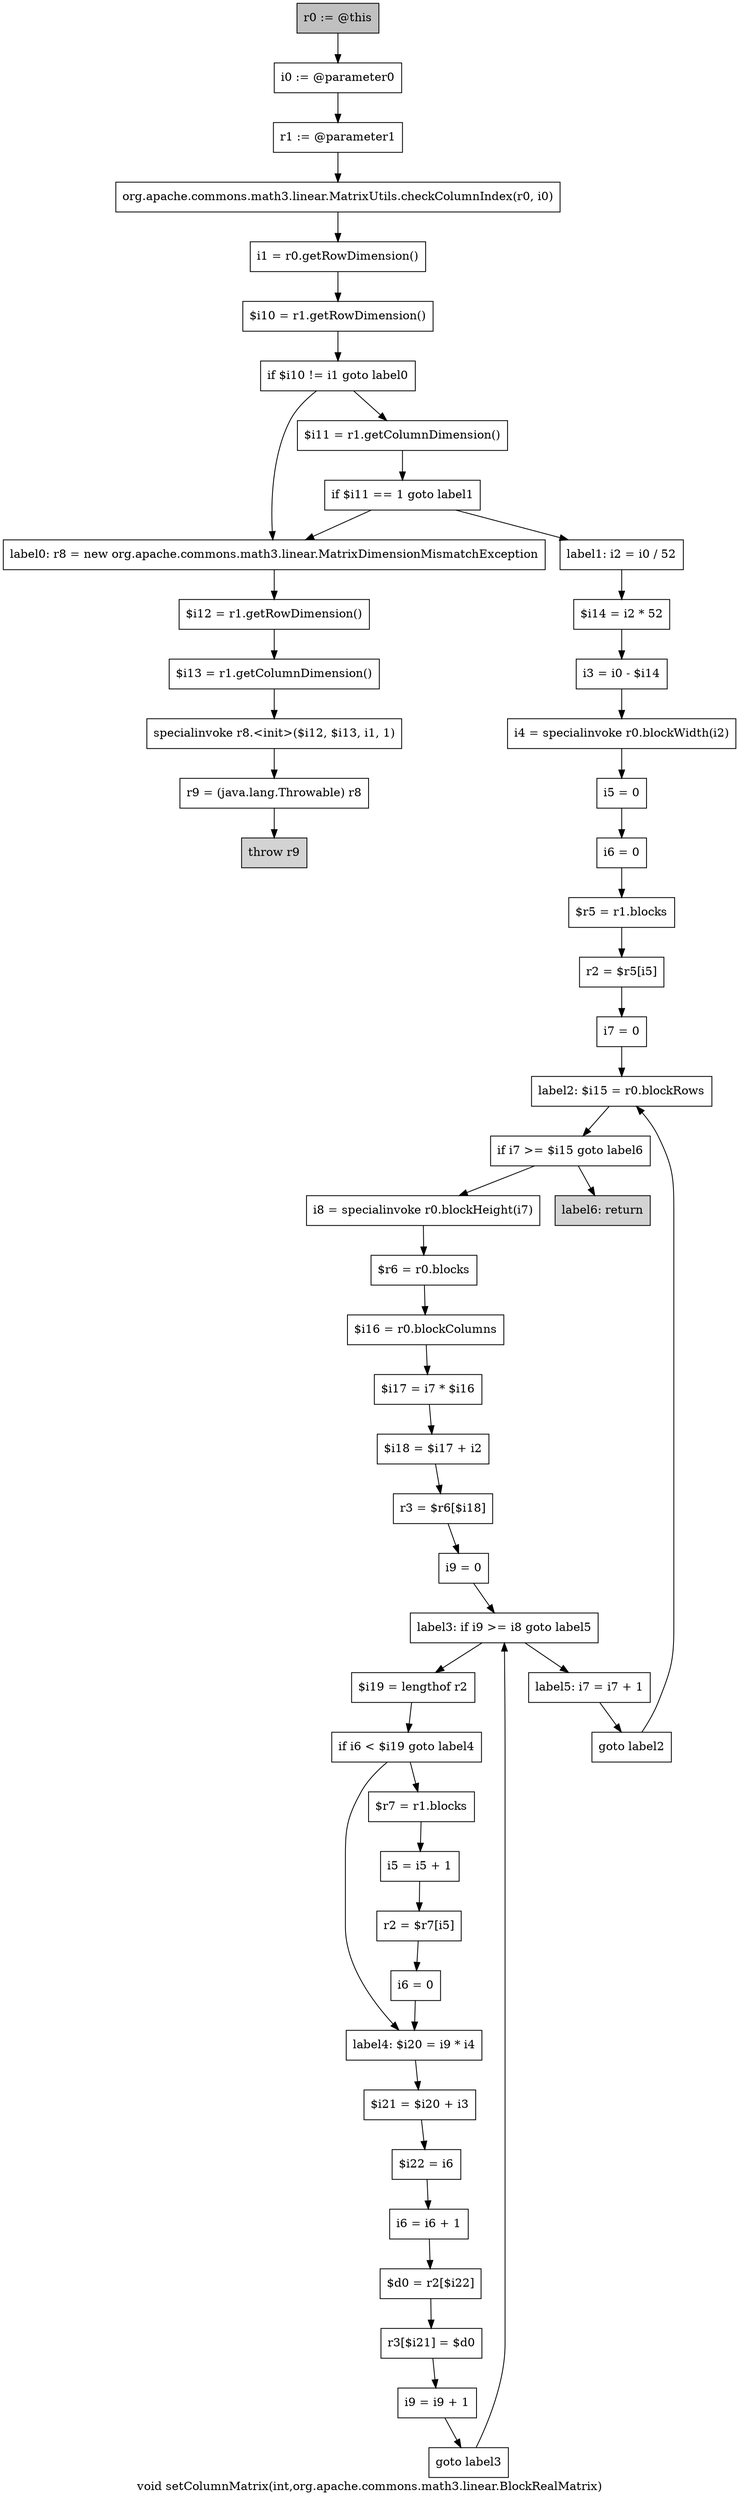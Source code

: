digraph "void setColumnMatrix(int,org.apache.commons.math3.linear.BlockRealMatrix)" {
    label="void setColumnMatrix(int,org.apache.commons.math3.linear.BlockRealMatrix)";
    node [shape=box];
    "0" [style=filled,fillcolor=gray,label="r0 := @this",];
    "1" [label="i0 := @parameter0",];
    "0"->"1";
    "2" [label="r1 := @parameter1",];
    "1"->"2";
    "3" [label="org.apache.commons.math3.linear.MatrixUtils.checkColumnIndex(r0, i0)",];
    "2"->"3";
    "4" [label="i1 = r0.getRowDimension()",];
    "3"->"4";
    "5" [label="$i10 = r1.getRowDimension()",];
    "4"->"5";
    "6" [label="if $i10 != i1 goto label0",];
    "5"->"6";
    "7" [label="$i11 = r1.getColumnDimension()",];
    "6"->"7";
    "9" [label="label0: r8 = new org.apache.commons.math3.linear.MatrixDimensionMismatchException",];
    "6"->"9";
    "8" [label="if $i11 == 1 goto label1",];
    "7"->"8";
    "8"->"9";
    "15" [label="label1: i2 = i0 / 52",];
    "8"->"15";
    "10" [label="$i12 = r1.getRowDimension()",];
    "9"->"10";
    "11" [label="$i13 = r1.getColumnDimension()",];
    "10"->"11";
    "12" [label="specialinvoke r8.<init>($i12, $i13, i1, 1)",];
    "11"->"12";
    "13" [label="r9 = (java.lang.Throwable) r8",];
    "12"->"13";
    "14" [style=filled,fillcolor=lightgray,label="throw r9",];
    "13"->"14";
    "16" [label="$i14 = i2 * 52",];
    "15"->"16";
    "17" [label="i3 = i0 - $i14",];
    "16"->"17";
    "18" [label="i4 = specialinvoke r0.blockWidth(i2)",];
    "17"->"18";
    "19" [label="i5 = 0",];
    "18"->"19";
    "20" [label="i6 = 0",];
    "19"->"20";
    "21" [label="$r5 = r1.blocks",];
    "20"->"21";
    "22" [label="r2 = $r5[i5]",];
    "21"->"22";
    "23" [label="i7 = 0",];
    "22"->"23";
    "24" [label="label2: $i15 = r0.blockRows",];
    "23"->"24";
    "25" [label="if i7 >= $i15 goto label6",];
    "24"->"25";
    "26" [label="i8 = specialinvoke r0.blockHeight(i7)",];
    "25"->"26";
    "50" [style=filled,fillcolor=lightgray,label="label6: return",];
    "25"->"50";
    "27" [label="$r6 = r0.blocks",];
    "26"->"27";
    "28" [label="$i16 = r0.blockColumns",];
    "27"->"28";
    "29" [label="$i17 = i7 * $i16",];
    "28"->"29";
    "30" [label="$i18 = $i17 + i2",];
    "29"->"30";
    "31" [label="r3 = $r6[$i18]",];
    "30"->"31";
    "32" [label="i9 = 0",];
    "31"->"32";
    "33" [label="label3: if i9 >= i8 goto label5",];
    "32"->"33";
    "34" [label="$i19 = lengthof r2",];
    "33"->"34";
    "48" [label="label5: i7 = i7 + 1",];
    "33"->"48";
    "35" [label="if i6 < $i19 goto label4",];
    "34"->"35";
    "36" [label="$r7 = r1.blocks",];
    "35"->"36";
    "40" [label="label4: $i20 = i9 * i4",];
    "35"->"40";
    "37" [label="i5 = i5 + 1",];
    "36"->"37";
    "38" [label="r2 = $r7[i5]",];
    "37"->"38";
    "39" [label="i6 = 0",];
    "38"->"39";
    "39"->"40";
    "41" [label="$i21 = $i20 + i3",];
    "40"->"41";
    "42" [label="$i22 = i6",];
    "41"->"42";
    "43" [label="i6 = i6 + 1",];
    "42"->"43";
    "44" [label="$d0 = r2[$i22]",];
    "43"->"44";
    "45" [label="r3[$i21] = $d0",];
    "44"->"45";
    "46" [label="i9 = i9 + 1",];
    "45"->"46";
    "47" [label="goto label3",];
    "46"->"47";
    "47"->"33";
    "49" [label="goto label2",];
    "48"->"49";
    "49"->"24";
}
